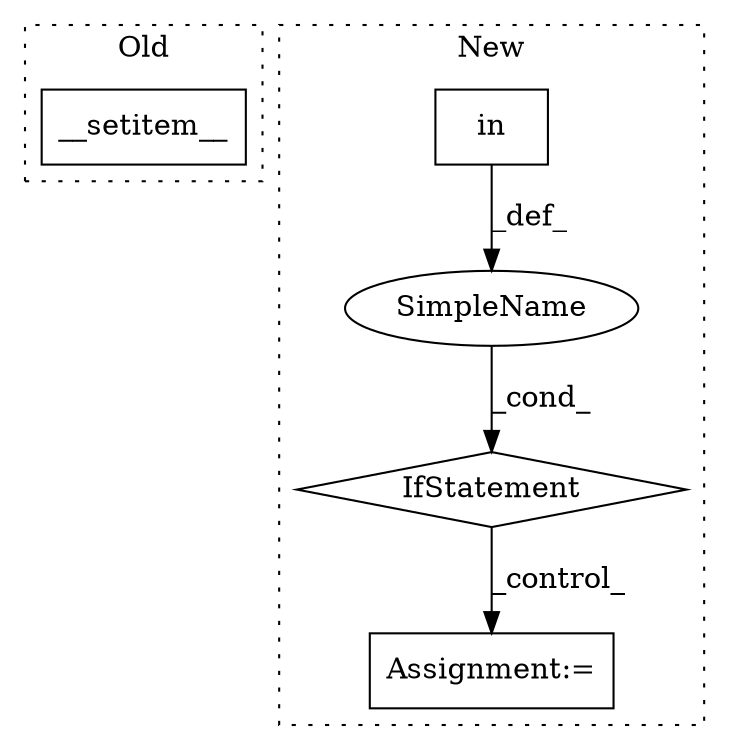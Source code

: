 digraph G {
subgraph cluster0 {
1 [label="__setitem__" a="32" s="1239,1280" l="12,1" shape="box"];
label = "Old";
style="dotted";
}
subgraph cluster1 {
2 [label="in" a="105" s="1163" l="45" shape="box"];
3 [label="IfStatement" a="25" s="1153,1208" l="10,2" shape="diamond"];
4 [label="SimpleName" a="42" s="" l="" shape="ellipse"];
5 [label="Assignment:=" a="7" s="1275" l="1" shape="box"];
label = "New";
style="dotted";
}
2 -> 4 [label="_def_"];
3 -> 5 [label="_control_"];
4 -> 3 [label="_cond_"];
}